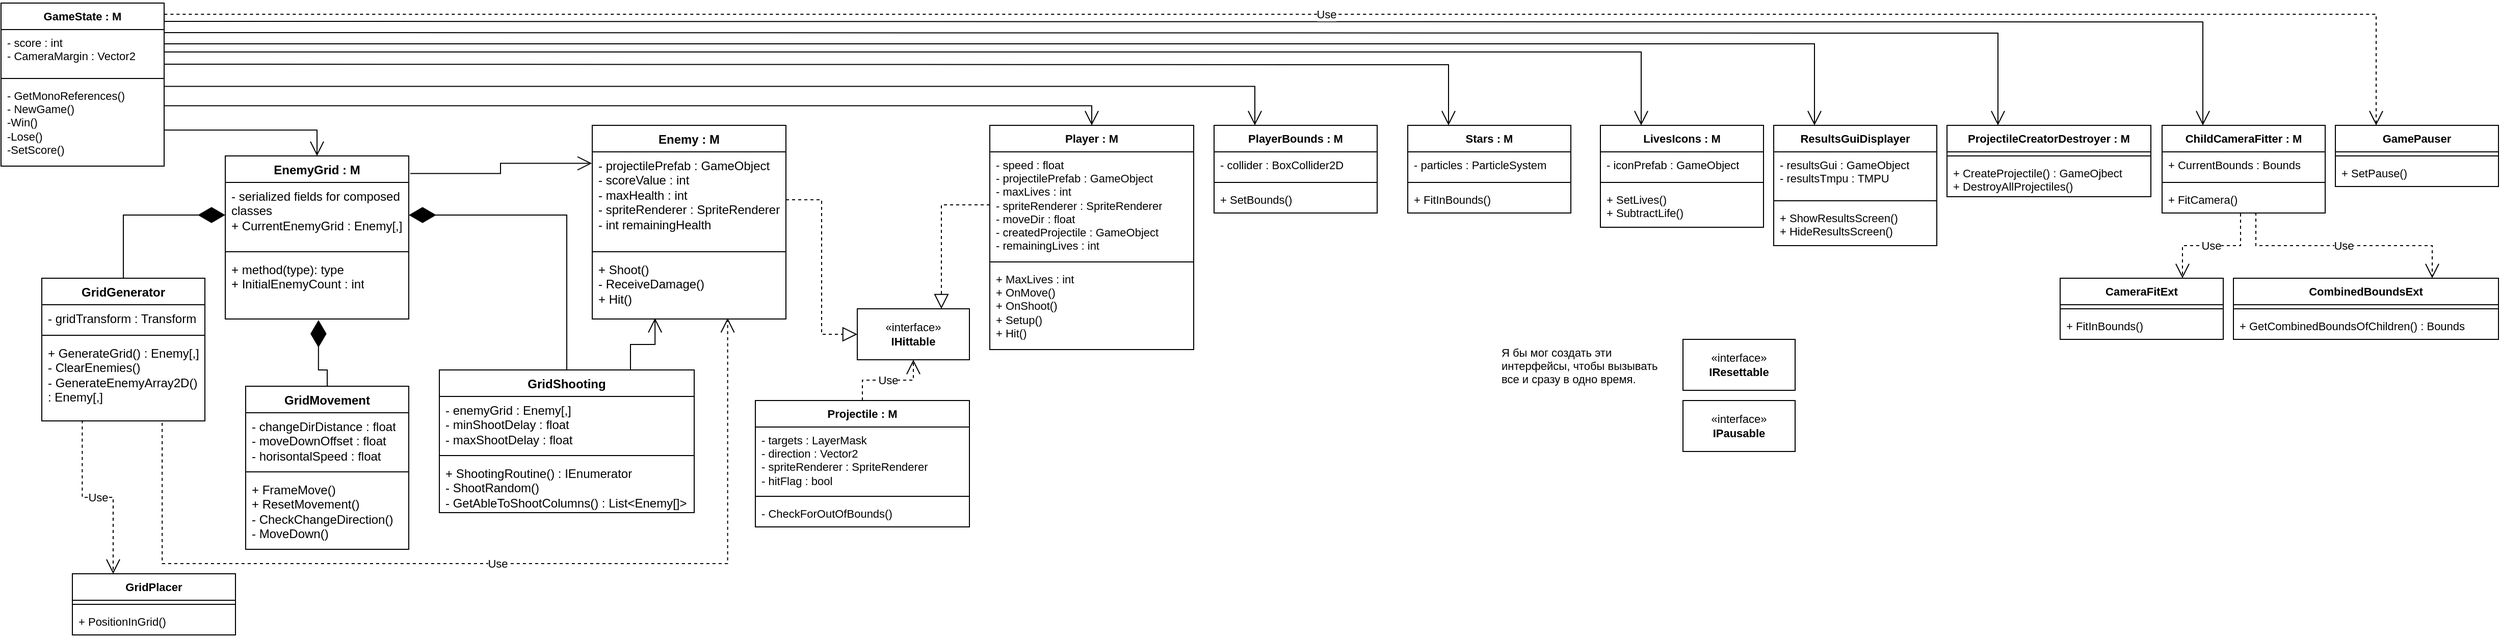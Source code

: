 <mxfile version="24.7.16">
  <diagram name="EntryPoint" id="1II3YRtZtNxmjWsJMaif">
    <mxGraphModel dx="2840" dy="1553" grid="1" gridSize="10" guides="1" tooltips="1" connect="1" arrows="1" fold="1" page="1" pageScale="1" pageWidth="827" pageHeight="1169" math="0" shadow="0">
      <root>
        <mxCell id="0" />
        <mxCell id="1" parent="0" />
        <mxCell id="rL2i-qKfEmX1o4bDkZbp-1" value="Enemy : M" style="swimlane;fontStyle=1;align=center;verticalAlign=top;childLayout=stackLayout;horizontal=1;startSize=26;horizontalStack=0;resizeParent=1;resizeParentMax=0;resizeLast=0;collapsible=1;marginBottom=0;whiteSpace=wrap;html=1;" vertex="1" parent="1">
          <mxGeometry x="580" y="130" width="190" height="190" as="geometry" />
        </mxCell>
        <mxCell id="rL2i-qKfEmX1o4bDkZbp-2" value="- projectilePrefab : GameObject&lt;br&gt;- scoreValue : int&lt;br&gt;- maxHealth : int&lt;br&gt;- spriteRenderer : SpriteRenderer&lt;br&gt;- int remainingHealth" style="text;strokeColor=none;fillColor=none;align=left;verticalAlign=top;spacingLeft=4;spacingRight=4;overflow=hidden;rotatable=0;points=[[0,0.5],[1,0.5]];portConstraint=eastwest;whiteSpace=wrap;html=1;" vertex="1" parent="rL2i-qKfEmX1o4bDkZbp-1">
          <mxGeometry y="26" width="190" height="94" as="geometry" />
        </mxCell>
        <mxCell id="rL2i-qKfEmX1o4bDkZbp-3" value="" style="line;strokeWidth=1;fillColor=none;align=left;verticalAlign=middle;spacingTop=-1;spacingLeft=3;spacingRight=3;rotatable=0;labelPosition=right;points=[];portConstraint=eastwest;strokeColor=inherit;" vertex="1" parent="rL2i-qKfEmX1o4bDkZbp-1">
          <mxGeometry y="120" width="190" height="8" as="geometry" />
        </mxCell>
        <mxCell id="rL2i-qKfEmX1o4bDkZbp-4" value="&lt;div&gt;+ Shoot()&lt;/div&gt;&lt;div&gt;- ReceiveDamage()&lt;br&gt;+ Hit()&lt;br&gt;&lt;/div&gt;" style="text;strokeColor=none;fillColor=none;align=left;verticalAlign=top;spacingLeft=4;spacingRight=4;overflow=hidden;rotatable=0;points=[[0,0.5],[1,0.5]];portConstraint=eastwest;whiteSpace=wrap;html=1;" vertex="1" parent="rL2i-qKfEmX1o4bDkZbp-1">
          <mxGeometry y="128" width="190" height="62" as="geometry" />
        </mxCell>
        <mxCell id="rL2i-qKfEmX1o4bDkZbp-5" value="EnemyGrid : M" style="swimlane;fontStyle=1;align=center;verticalAlign=top;childLayout=stackLayout;horizontal=1;startSize=26;horizontalStack=0;resizeParent=1;resizeParentMax=0;resizeLast=0;collapsible=1;marginBottom=0;whiteSpace=wrap;html=1;" vertex="1" parent="1">
          <mxGeometry x="220" y="160" width="180" height="160" as="geometry" />
        </mxCell>
        <mxCell id="rL2i-qKfEmX1o4bDkZbp-6" value="&lt;div&gt;- serialized fields for composed classes&lt;/div&gt;&lt;div&gt;+ CurrentEnemyGrid : Enemy[,]&lt;/div&gt;" style="text;strokeColor=none;fillColor=none;align=left;verticalAlign=top;spacingLeft=4;spacingRight=4;overflow=hidden;rotatable=0;points=[[0,0.5],[1,0.5]];portConstraint=eastwest;whiteSpace=wrap;html=1;" vertex="1" parent="rL2i-qKfEmX1o4bDkZbp-5">
          <mxGeometry y="26" width="180" height="64" as="geometry" />
        </mxCell>
        <mxCell id="rL2i-qKfEmX1o4bDkZbp-7" value="" style="line;strokeWidth=1;fillColor=none;align=left;verticalAlign=middle;spacingTop=-1;spacingLeft=3;spacingRight=3;rotatable=0;labelPosition=right;points=[];portConstraint=eastwest;strokeColor=inherit;" vertex="1" parent="rL2i-qKfEmX1o4bDkZbp-5">
          <mxGeometry y="90" width="180" height="8" as="geometry" />
        </mxCell>
        <mxCell id="rL2i-qKfEmX1o4bDkZbp-8" value="&lt;div&gt;+ method(type): type&lt;br&gt;&lt;/div&gt;+ InitialEnemyCount : int" style="text;strokeColor=none;fillColor=none;align=left;verticalAlign=top;spacingLeft=4;spacingRight=4;overflow=hidden;rotatable=0;points=[[0,0.5],[1,0.5]];portConstraint=eastwest;whiteSpace=wrap;html=1;" vertex="1" parent="rL2i-qKfEmX1o4bDkZbp-5">
          <mxGeometry y="98" width="180" height="62" as="geometry" />
        </mxCell>
        <mxCell id="rL2i-qKfEmX1o4bDkZbp-9" value="GridGenerator" style="swimlane;fontStyle=1;align=center;verticalAlign=top;childLayout=stackLayout;horizontal=1;startSize=26;horizontalStack=0;resizeParent=1;resizeParentMax=0;resizeLast=0;collapsible=1;marginBottom=0;whiteSpace=wrap;html=1;" vertex="1" parent="1">
          <mxGeometry x="40" y="280" width="160" height="140" as="geometry" />
        </mxCell>
        <mxCell id="rL2i-qKfEmX1o4bDkZbp-10" value="- gridTransform : Transform" style="text;strokeColor=none;fillColor=none;align=left;verticalAlign=top;spacingLeft=4;spacingRight=4;overflow=hidden;rotatable=0;points=[[0,0.5],[1,0.5]];portConstraint=eastwest;whiteSpace=wrap;html=1;" vertex="1" parent="rL2i-qKfEmX1o4bDkZbp-9">
          <mxGeometry y="26" width="160" height="26" as="geometry" />
        </mxCell>
        <mxCell id="rL2i-qKfEmX1o4bDkZbp-11" value="" style="line;strokeWidth=1;fillColor=none;align=left;verticalAlign=middle;spacingTop=-1;spacingLeft=3;spacingRight=3;rotatable=0;labelPosition=right;points=[];portConstraint=eastwest;strokeColor=inherit;" vertex="1" parent="rL2i-qKfEmX1o4bDkZbp-9">
          <mxGeometry y="52" width="160" height="8" as="geometry" />
        </mxCell>
        <mxCell id="rL2i-qKfEmX1o4bDkZbp-12" value="&lt;div&gt;+ GenerateGrid() : Enemy[,]&lt;br&gt;- ClearEnemies()&lt;br&gt;&lt;/div&gt;- GenerateEnemyArray2D() : Enemy[,] " style="text;strokeColor=none;fillColor=none;align=left;verticalAlign=top;spacingLeft=4;spacingRight=4;overflow=hidden;rotatable=0;points=[[0,0.5],[1,0.5]];portConstraint=eastwest;whiteSpace=wrap;html=1;" vertex="1" parent="rL2i-qKfEmX1o4bDkZbp-9">
          <mxGeometry y="60" width="160" height="80" as="geometry" />
        </mxCell>
        <mxCell id="rL2i-qKfEmX1o4bDkZbp-13" value="GridMovement" style="swimlane;fontStyle=1;align=center;verticalAlign=top;childLayout=stackLayout;horizontal=1;startSize=26;horizontalStack=0;resizeParent=1;resizeParentMax=0;resizeLast=0;collapsible=1;marginBottom=0;whiteSpace=wrap;html=1;" vertex="1" parent="1">
          <mxGeometry x="240" y="386" width="160" height="160" as="geometry" />
        </mxCell>
        <mxCell id="rL2i-qKfEmX1o4bDkZbp-14" value="- changeDirDistance : float&lt;br&gt;- moveDownOffset : float&lt;br&gt;- horisontalSpeed : float" style="text;strokeColor=none;fillColor=none;align=left;verticalAlign=top;spacingLeft=4;spacingRight=4;overflow=hidden;rotatable=0;points=[[0,0.5],[1,0.5]];portConstraint=eastwest;whiteSpace=wrap;html=1;" vertex="1" parent="rL2i-qKfEmX1o4bDkZbp-13">
          <mxGeometry y="26" width="160" height="54" as="geometry" />
        </mxCell>
        <mxCell id="rL2i-qKfEmX1o4bDkZbp-15" value="" style="line;strokeWidth=1;fillColor=none;align=left;verticalAlign=middle;spacingTop=-1;spacingLeft=3;spacingRight=3;rotatable=0;labelPosition=right;points=[];portConstraint=eastwest;strokeColor=inherit;" vertex="1" parent="rL2i-qKfEmX1o4bDkZbp-13">
          <mxGeometry y="80" width="160" height="8" as="geometry" />
        </mxCell>
        <mxCell id="rL2i-qKfEmX1o4bDkZbp-16" value="+ FrameMove()&lt;br&gt;+ ResetMovement()&lt;br&gt;&lt;div&gt;- CheckChangeDirection()&lt;/div&gt;&lt;div&gt;- MoveDown()&lt;br&gt;&lt;/div&gt;" style="text;strokeColor=none;fillColor=none;align=left;verticalAlign=top;spacingLeft=4;spacingRight=4;overflow=hidden;rotatable=0;points=[[0,0.5],[1,0.5]];portConstraint=eastwest;whiteSpace=wrap;html=1;" vertex="1" parent="rL2i-qKfEmX1o4bDkZbp-13">
          <mxGeometry y="88" width="160" height="72" as="geometry" />
        </mxCell>
        <mxCell id="rL2i-qKfEmX1o4bDkZbp-17" value="GridShooting" style="swimlane;fontStyle=1;align=center;verticalAlign=top;childLayout=stackLayout;horizontal=1;startSize=26;horizontalStack=0;resizeParent=1;resizeParentMax=0;resizeLast=0;collapsible=1;marginBottom=0;whiteSpace=wrap;html=1;" vertex="1" parent="1">
          <mxGeometry x="430" y="370" width="250" height="140" as="geometry" />
        </mxCell>
        <mxCell id="rL2i-qKfEmX1o4bDkZbp-18" value="&lt;div&gt;- enemyGrid : Enemy[,]&lt;br&gt;- minShootDelay : float&lt;br&gt;- maxShootDelay : float&lt;br&gt;&lt;/div&gt;" style="text;strokeColor=none;fillColor=none;align=left;verticalAlign=top;spacingLeft=4;spacingRight=4;overflow=hidden;rotatable=0;points=[[0,0.5],[1,0.5]];portConstraint=eastwest;whiteSpace=wrap;html=1;" vertex="1" parent="rL2i-qKfEmX1o4bDkZbp-17">
          <mxGeometry y="26" width="250" height="54" as="geometry" />
        </mxCell>
        <mxCell id="rL2i-qKfEmX1o4bDkZbp-19" value="" style="line;strokeWidth=1;fillColor=none;align=left;verticalAlign=middle;spacingTop=-1;spacingLeft=3;spacingRight=3;rotatable=0;labelPosition=right;points=[];portConstraint=eastwest;strokeColor=inherit;" vertex="1" parent="rL2i-qKfEmX1o4bDkZbp-17">
          <mxGeometry y="80" width="250" height="8" as="geometry" />
        </mxCell>
        <mxCell id="rL2i-qKfEmX1o4bDkZbp-20" value="+ ShootingRoutine() : IEnumerator&lt;br&gt;- ShootRandom()&lt;br&gt;- GetAbleToShootColumns() : List&amp;lt;Enemy[]&amp;gt;" style="text;strokeColor=none;fillColor=none;align=left;verticalAlign=top;spacingLeft=4;spacingRight=4;overflow=hidden;rotatable=0;points=[[0,0.5],[1,0.5]];portConstraint=eastwest;whiteSpace=wrap;html=1;" vertex="1" parent="rL2i-qKfEmX1o4bDkZbp-17">
          <mxGeometry y="88" width="250" height="52" as="geometry" />
        </mxCell>
        <mxCell id="rL2i-qKfEmX1o4bDkZbp-22" value="" style="endArrow=diamondThin;endFill=1;endSize=24;html=1;rounded=0;entryX=0;entryY=0.5;entryDx=0;entryDy=0;exitX=0.5;exitY=0;exitDx=0;exitDy=0;edgeStyle=orthogonalEdgeStyle;" edge="1" parent="1" source="rL2i-qKfEmX1o4bDkZbp-9" target="rL2i-qKfEmX1o4bDkZbp-6">
          <mxGeometry width="160" relative="1" as="geometry">
            <mxPoint x="70" y="260" as="sourcePoint" />
            <mxPoint x="230" y="260" as="targetPoint" />
          </mxGeometry>
        </mxCell>
        <mxCell id="rL2i-qKfEmX1o4bDkZbp-24" value="" style="endArrow=diamondThin;endFill=1;endSize=24;html=1;rounded=0;entryX=0.508;entryY=1.016;entryDx=0;entryDy=0;edgeStyle=orthogonalEdgeStyle;entryPerimeter=0;exitX=0.5;exitY=0;exitDx=0;exitDy=0;" edge="1" parent="1" source="rL2i-qKfEmX1o4bDkZbp-13" target="rL2i-qKfEmX1o4bDkZbp-8">
          <mxGeometry width="160" relative="1" as="geometry">
            <mxPoint x="330" y="370" as="sourcePoint" />
            <mxPoint x="331.92" y="319.998" as="targetPoint" />
            <Array as="points">
              <mxPoint x="320" y="370" />
              <mxPoint x="311" y="370" />
            </Array>
          </mxGeometry>
        </mxCell>
        <mxCell id="rL2i-qKfEmX1o4bDkZbp-25" value="" style="endArrow=diamondThin;endFill=1;endSize=24;html=1;rounded=0;entryX=1;entryY=0.5;entryDx=0;entryDy=0;exitX=0.5;exitY=0;exitDx=0;exitDy=0;edgeStyle=orthogonalEdgeStyle;" edge="1" parent="1" source="rL2i-qKfEmX1o4bDkZbp-17" target="rL2i-qKfEmX1o4bDkZbp-6">
          <mxGeometry width="160" relative="1" as="geometry">
            <mxPoint x="480" y="280" as="sourcePoint" />
            <mxPoint x="470" y="180" as="targetPoint" />
          </mxGeometry>
        </mxCell>
        <mxCell id="rL2i-qKfEmX1o4bDkZbp-26" value="GameState : M" style="swimlane;fontStyle=1;align=center;verticalAlign=top;childLayout=stackLayout;horizontal=1;startSize=26;horizontalStack=0;resizeParent=1;resizeParentMax=0;resizeLast=0;collapsible=1;marginBottom=0;whiteSpace=wrap;html=1;fontFamily=Helvetica;fontSize=11;fontColor=default;labelBackgroundColor=default;" vertex="1" parent="1">
          <mxGeometry y="10" width="160" height="160" as="geometry" />
        </mxCell>
        <mxCell id="rL2i-qKfEmX1o4bDkZbp-27" value="&lt;div&gt;- score : int&lt;/div&gt;&lt;div&gt;- CameraMargin : Vector2&lt;br&gt;&lt;/div&gt;" style="text;strokeColor=none;fillColor=none;align=left;verticalAlign=top;spacingLeft=4;spacingRight=4;overflow=hidden;rotatable=0;points=[[0,0.5],[1,0.5]];portConstraint=eastwest;whiteSpace=wrap;html=1;fontFamily=Helvetica;fontSize=11;fontColor=default;labelBackgroundColor=default;" vertex="1" parent="rL2i-qKfEmX1o4bDkZbp-26">
          <mxGeometry y="26" width="160" height="44" as="geometry" />
        </mxCell>
        <mxCell id="rL2i-qKfEmX1o4bDkZbp-28" value="" style="line;strokeWidth=1;fillColor=none;align=left;verticalAlign=middle;spacingTop=-1;spacingLeft=3;spacingRight=3;rotatable=0;labelPosition=right;points=[];portConstraint=eastwest;strokeColor=inherit;fontFamily=Helvetica;fontSize=11;fontColor=default;labelBackgroundColor=default;" vertex="1" parent="rL2i-qKfEmX1o4bDkZbp-26">
          <mxGeometry y="70" width="160" height="8" as="geometry" />
        </mxCell>
        <mxCell id="rL2i-qKfEmX1o4bDkZbp-29" value="- GetMonoReferences()&lt;br&gt;&lt;div&gt;- NewGame()&lt;/div&gt;&lt;div&gt;-Win()&lt;/div&gt;&lt;div&gt;-Lose()&lt;/div&gt;&lt;div&gt;-SetScore()&lt;br&gt;&lt;/div&gt;" style="text;strokeColor=none;fillColor=none;align=left;verticalAlign=top;spacingLeft=4;spacingRight=4;overflow=hidden;rotatable=0;points=[[0,0.5],[1,0.5]];portConstraint=eastwest;whiteSpace=wrap;html=1;fontFamily=Helvetica;fontSize=11;fontColor=default;labelBackgroundColor=default;" vertex="1" parent="rL2i-qKfEmX1o4bDkZbp-26">
          <mxGeometry y="78" width="160" height="82" as="geometry" />
        </mxCell>
        <mxCell id="rL2i-qKfEmX1o4bDkZbp-30" value="«interface»&lt;br&gt;&lt;b&gt;IHittable&lt;/b&gt;" style="html=1;whiteSpace=wrap;fontFamily=Helvetica;fontSize=11;fontColor=default;labelBackgroundColor=default;" vertex="1" parent="1">
          <mxGeometry x="840" y="310" width="110" height="50" as="geometry" />
        </mxCell>
        <mxCell id="rL2i-qKfEmX1o4bDkZbp-31" value="" style="endArrow=block;dashed=1;endFill=0;endSize=12;html=1;rounded=0;strokeColor=default;align=center;verticalAlign=middle;fontFamily=Helvetica;fontSize=11;fontColor=default;labelBackgroundColor=default;edgeStyle=orthogonalEdgeStyle;exitX=1;exitY=0.5;exitDx=0;exitDy=0;entryX=0;entryY=0.5;entryDx=0;entryDy=0;" edge="1" parent="1" source="rL2i-qKfEmX1o4bDkZbp-2" target="rL2i-qKfEmX1o4bDkZbp-30">
          <mxGeometry width="160" relative="1" as="geometry">
            <mxPoint x="670" y="400" as="sourcePoint" />
            <mxPoint x="830" y="400" as="targetPoint" />
          </mxGeometry>
        </mxCell>
        <mxCell id="rL2i-qKfEmX1o4bDkZbp-32" value="Player : M" style="swimlane;fontStyle=1;align=center;verticalAlign=top;childLayout=stackLayout;horizontal=1;startSize=26;horizontalStack=0;resizeParent=1;resizeParentMax=0;resizeLast=0;collapsible=1;marginBottom=0;whiteSpace=wrap;html=1;fontFamily=Helvetica;fontSize=11;fontColor=default;labelBackgroundColor=default;" vertex="1" parent="1">
          <mxGeometry x="970" y="130" width="200" height="220" as="geometry" />
        </mxCell>
        <mxCell id="rL2i-qKfEmX1o4bDkZbp-33" value="- speed : float&lt;br&gt;- projectilePrefab : GameObject&lt;br&gt;- maxLives : int&lt;br&gt;- spriteRenderer : SpriteRenderer&lt;br&gt;- moveDir : float&lt;br&gt;- createdProjectile : GameObject&lt;br&gt;- remainingLives : int" style="text;strokeColor=none;fillColor=none;align=left;verticalAlign=top;spacingLeft=4;spacingRight=4;overflow=hidden;rotatable=0;points=[[0,0.5],[1,0.5]];portConstraint=eastwest;whiteSpace=wrap;html=1;fontFamily=Helvetica;fontSize=11;fontColor=default;labelBackgroundColor=default;" vertex="1" parent="rL2i-qKfEmX1o4bDkZbp-32">
          <mxGeometry y="26" width="200" height="104" as="geometry" />
        </mxCell>
        <mxCell id="rL2i-qKfEmX1o4bDkZbp-34" value="" style="line;strokeWidth=1;fillColor=none;align=left;verticalAlign=middle;spacingTop=-1;spacingLeft=3;spacingRight=3;rotatable=0;labelPosition=right;points=[];portConstraint=eastwest;strokeColor=inherit;fontFamily=Helvetica;fontSize=11;fontColor=default;labelBackgroundColor=default;" vertex="1" parent="rL2i-qKfEmX1o4bDkZbp-32">
          <mxGeometry y="130" width="200" height="8" as="geometry" />
        </mxCell>
        <mxCell id="rL2i-qKfEmX1o4bDkZbp-35" value="+ MaxLives : int&lt;br&gt;&lt;div&gt;+ OnMove()&lt;/div&gt;&lt;div&gt;+ OnShoot()&lt;br&gt;+ Setup()&lt;br&gt;+ Hit()&lt;br&gt;&lt;/div&gt;" style="text;strokeColor=none;fillColor=none;align=left;verticalAlign=top;spacingLeft=4;spacingRight=4;overflow=hidden;rotatable=0;points=[[0,0.5],[1,0.5]];portConstraint=eastwest;whiteSpace=wrap;html=1;fontFamily=Helvetica;fontSize=11;fontColor=default;labelBackgroundColor=default;" vertex="1" parent="rL2i-qKfEmX1o4bDkZbp-32">
          <mxGeometry y="138" width="200" height="82" as="geometry" />
        </mxCell>
        <mxCell id="rL2i-qKfEmX1o4bDkZbp-36" value="" style="endArrow=block;dashed=1;endFill=0;endSize=12;html=1;rounded=0;strokeColor=default;align=center;verticalAlign=middle;fontFamily=Helvetica;fontSize=11;fontColor=default;labelBackgroundColor=default;edgeStyle=orthogonalEdgeStyle;exitX=0;exitY=0.5;exitDx=0;exitDy=0;entryX=0.75;entryY=0;entryDx=0;entryDy=0;" edge="1" parent="1" source="rL2i-qKfEmX1o4bDkZbp-33" target="rL2i-qKfEmX1o4bDkZbp-30">
          <mxGeometry width="160" relative="1" as="geometry">
            <mxPoint x="850" y="270" as="sourcePoint" />
            <mxPoint x="1010" y="270" as="targetPoint" />
          </mxGeometry>
        </mxCell>
        <mxCell id="rL2i-qKfEmX1o4bDkZbp-37" value="Projectile : M" style="swimlane;fontStyle=1;align=center;verticalAlign=top;childLayout=stackLayout;horizontal=1;startSize=26;horizontalStack=0;resizeParent=1;resizeParentMax=0;resizeLast=0;collapsible=1;marginBottom=0;whiteSpace=wrap;html=1;fontFamily=Helvetica;fontSize=11;fontColor=default;labelBackgroundColor=default;" vertex="1" parent="1">
          <mxGeometry x="740" y="400" width="210" height="124" as="geometry" />
        </mxCell>
        <mxCell id="rL2i-qKfEmX1o4bDkZbp-38" value="- targets : LayerMask&lt;br&gt;&lt;div&gt;- direction : Vector2&lt;/div&gt;&lt;div&gt;- spriteRenderer : SpriteRenderer&lt;br&gt;&lt;/div&gt;&lt;div&gt;- hitFlag : bool&lt;br&gt;&lt;/div&gt;" style="text;strokeColor=none;fillColor=none;align=left;verticalAlign=top;spacingLeft=4;spacingRight=4;overflow=hidden;rotatable=0;points=[[0,0.5],[1,0.5]];portConstraint=eastwest;whiteSpace=wrap;html=1;fontFamily=Helvetica;fontSize=11;fontColor=default;labelBackgroundColor=default;" vertex="1" parent="rL2i-qKfEmX1o4bDkZbp-37">
          <mxGeometry y="26" width="210" height="64" as="geometry" />
        </mxCell>
        <mxCell id="rL2i-qKfEmX1o4bDkZbp-39" value="" style="line;strokeWidth=1;fillColor=none;align=left;verticalAlign=middle;spacingTop=-1;spacingLeft=3;spacingRight=3;rotatable=0;labelPosition=right;points=[];portConstraint=eastwest;strokeColor=inherit;fontFamily=Helvetica;fontSize=11;fontColor=default;labelBackgroundColor=default;" vertex="1" parent="rL2i-qKfEmX1o4bDkZbp-37">
          <mxGeometry y="90" width="210" height="8" as="geometry" />
        </mxCell>
        <mxCell id="rL2i-qKfEmX1o4bDkZbp-40" value="- CheckForOutOfBounds()" style="text;strokeColor=none;fillColor=none;align=left;verticalAlign=top;spacingLeft=4;spacingRight=4;overflow=hidden;rotatable=0;points=[[0,0.5],[1,0.5]];portConstraint=eastwest;whiteSpace=wrap;html=1;fontFamily=Helvetica;fontSize=11;fontColor=default;labelBackgroundColor=default;" vertex="1" parent="rL2i-qKfEmX1o4bDkZbp-37">
          <mxGeometry y="98" width="210" height="26" as="geometry" />
        </mxCell>
        <mxCell id="rL2i-qKfEmX1o4bDkZbp-41" value="Use" style="endArrow=open;endSize=12;dashed=1;html=1;rounded=0;strokeColor=default;align=center;verticalAlign=middle;fontFamily=Helvetica;fontSize=11;fontColor=default;labelBackgroundColor=default;edgeStyle=orthogonalEdgeStyle;exitX=0.5;exitY=0;exitDx=0;exitDy=0;entryX=0.5;entryY=1;entryDx=0;entryDy=0;" edge="1" parent="1" source="rL2i-qKfEmX1o4bDkZbp-37" target="rL2i-qKfEmX1o4bDkZbp-30">
          <mxGeometry width="160" relative="1" as="geometry">
            <mxPoint x="730" y="380" as="sourcePoint" />
            <mxPoint x="890" y="380" as="targetPoint" />
          </mxGeometry>
        </mxCell>
        <mxCell id="rL2i-qKfEmX1o4bDkZbp-42" value="" style="endArrow=open;endFill=1;endSize=12;html=1;rounded=0;strokeColor=default;align=center;verticalAlign=middle;fontFamily=Helvetica;fontSize=11;fontColor=default;labelBackgroundColor=default;edgeStyle=orthogonalEdgeStyle;entryX=0.5;entryY=0;entryDx=0;entryDy=0;exitX=1.001;exitY=0.568;exitDx=0;exitDy=0;exitPerimeter=0;" edge="1" parent="1" source="rL2i-qKfEmX1o4bDkZbp-29" target="rL2i-qKfEmX1o4bDkZbp-5">
          <mxGeometry width="160" relative="1" as="geometry">
            <mxPoint x="160" y="120" as="sourcePoint" />
            <mxPoint x="410" y="40" as="targetPoint" />
          </mxGeometry>
        </mxCell>
        <mxCell id="rL2i-qKfEmX1o4bDkZbp-43" value="" style="endArrow=open;endFill=1;endSize=12;html=1;rounded=0;strokeColor=default;align=center;verticalAlign=middle;fontFamily=Helvetica;fontSize=11;fontColor=default;labelBackgroundColor=default;edgeStyle=orthogonalEdgeStyle;entryX=0.5;entryY=0;entryDx=0;entryDy=0;exitX=1;exitY=0.278;exitDx=0;exitDy=0;exitPerimeter=0;" edge="1" parent="1" source="rL2i-qKfEmX1o4bDkZbp-29" target="rL2i-qKfEmX1o4bDkZbp-32">
          <mxGeometry width="160" relative="1" as="geometry">
            <mxPoint x="170" y="83" as="sourcePoint" />
            <mxPoint x="890" y="160" as="targetPoint" />
          </mxGeometry>
        </mxCell>
        <mxCell id="rL2i-qKfEmX1o4bDkZbp-44" value="PlayerBounds : M" style="swimlane;fontStyle=1;align=center;verticalAlign=top;childLayout=stackLayout;horizontal=1;startSize=26;horizontalStack=0;resizeParent=1;resizeParentMax=0;resizeLast=0;collapsible=1;marginBottom=0;whiteSpace=wrap;html=1;fontFamily=Helvetica;fontSize=11;fontColor=default;labelBackgroundColor=default;" vertex="1" parent="1">
          <mxGeometry x="1190" y="130" width="160" height="86" as="geometry" />
        </mxCell>
        <mxCell id="rL2i-qKfEmX1o4bDkZbp-45" value="- collider : BoxCollider2D" style="text;strokeColor=none;fillColor=none;align=left;verticalAlign=top;spacingLeft=4;spacingRight=4;overflow=hidden;rotatable=0;points=[[0,0.5],[1,0.5]];portConstraint=eastwest;whiteSpace=wrap;html=1;fontFamily=Helvetica;fontSize=11;fontColor=default;labelBackgroundColor=default;" vertex="1" parent="rL2i-qKfEmX1o4bDkZbp-44">
          <mxGeometry y="26" width="160" height="26" as="geometry" />
        </mxCell>
        <mxCell id="rL2i-qKfEmX1o4bDkZbp-46" value="" style="line;strokeWidth=1;fillColor=none;align=left;verticalAlign=middle;spacingTop=-1;spacingLeft=3;spacingRight=3;rotatable=0;labelPosition=right;points=[];portConstraint=eastwest;strokeColor=inherit;fontFamily=Helvetica;fontSize=11;fontColor=default;labelBackgroundColor=default;" vertex="1" parent="rL2i-qKfEmX1o4bDkZbp-44">
          <mxGeometry y="52" width="160" height="8" as="geometry" />
        </mxCell>
        <mxCell id="rL2i-qKfEmX1o4bDkZbp-47" value="+ SetBounds()" style="text;strokeColor=none;fillColor=none;align=left;verticalAlign=top;spacingLeft=4;spacingRight=4;overflow=hidden;rotatable=0;points=[[0,0.5],[1,0.5]];portConstraint=eastwest;whiteSpace=wrap;html=1;fontFamily=Helvetica;fontSize=11;fontColor=default;labelBackgroundColor=default;" vertex="1" parent="rL2i-qKfEmX1o4bDkZbp-44">
          <mxGeometry y="60" width="160" height="26" as="geometry" />
        </mxCell>
        <mxCell id="rL2i-qKfEmX1o4bDkZbp-48" value="Stars : M" style="swimlane;fontStyle=1;align=center;verticalAlign=top;childLayout=stackLayout;horizontal=1;startSize=26;horizontalStack=0;resizeParent=1;resizeParentMax=0;resizeLast=0;collapsible=1;marginBottom=0;whiteSpace=wrap;html=1;fontFamily=Helvetica;fontSize=11;fontColor=default;labelBackgroundColor=default;" vertex="1" parent="1">
          <mxGeometry x="1380" y="130" width="160" height="86" as="geometry" />
        </mxCell>
        <mxCell id="rL2i-qKfEmX1o4bDkZbp-49" value="- particles : ParticleSystem" style="text;strokeColor=none;fillColor=none;align=left;verticalAlign=top;spacingLeft=4;spacingRight=4;overflow=hidden;rotatable=0;points=[[0,0.5],[1,0.5]];portConstraint=eastwest;whiteSpace=wrap;html=1;fontFamily=Helvetica;fontSize=11;fontColor=default;labelBackgroundColor=default;" vertex="1" parent="rL2i-qKfEmX1o4bDkZbp-48">
          <mxGeometry y="26" width="160" height="26" as="geometry" />
        </mxCell>
        <mxCell id="rL2i-qKfEmX1o4bDkZbp-50" value="" style="line;strokeWidth=1;fillColor=none;align=left;verticalAlign=middle;spacingTop=-1;spacingLeft=3;spacingRight=3;rotatable=0;labelPosition=right;points=[];portConstraint=eastwest;strokeColor=inherit;fontFamily=Helvetica;fontSize=11;fontColor=default;labelBackgroundColor=default;" vertex="1" parent="rL2i-qKfEmX1o4bDkZbp-48">
          <mxGeometry y="52" width="160" height="8" as="geometry" />
        </mxCell>
        <mxCell id="rL2i-qKfEmX1o4bDkZbp-51" value="+ FitInBounds()" style="text;strokeColor=none;fillColor=none;align=left;verticalAlign=top;spacingLeft=4;spacingRight=4;overflow=hidden;rotatable=0;points=[[0,0.5],[1,0.5]];portConstraint=eastwest;whiteSpace=wrap;html=1;fontFamily=Helvetica;fontSize=11;fontColor=default;labelBackgroundColor=default;" vertex="1" parent="rL2i-qKfEmX1o4bDkZbp-48">
          <mxGeometry y="60" width="160" height="26" as="geometry" />
        </mxCell>
        <mxCell id="rL2i-qKfEmX1o4bDkZbp-52" value="" style="endArrow=open;endFill=1;endSize=12;html=1;rounded=0;strokeColor=default;align=center;verticalAlign=middle;fontFamily=Helvetica;fontSize=11;fontColor=default;labelBackgroundColor=default;edgeStyle=orthogonalEdgeStyle;entryX=0.25;entryY=0;entryDx=0;entryDy=0;exitX=0.998;exitY=0.046;exitDx=0;exitDy=0;exitPerimeter=0;" edge="1" parent="1" source="rL2i-qKfEmX1o4bDkZbp-29" target="rL2i-qKfEmX1o4bDkZbp-44">
          <mxGeometry width="160" relative="1" as="geometry">
            <mxPoint x="170" y="80" as="sourcePoint" />
            <mxPoint x="1111" y="144" as="targetPoint" />
          </mxGeometry>
        </mxCell>
        <mxCell id="rL2i-qKfEmX1o4bDkZbp-53" value="" style="endArrow=open;endFill=1;endSize=12;html=1;rounded=0;strokeColor=default;align=center;verticalAlign=middle;fontFamily=Helvetica;fontSize=11;fontColor=default;labelBackgroundColor=default;edgeStyle=orthogonalEdgeStyle;entryX=0.25;entryY=0;entryDx=0;entryDy=0;" edge="1" parent="1" target="rL2i-qKfEmX1o4bDkZbp-48">
          <mxGeometry width="160" relative="1" as="geometry">
            <mxPoint x="160" y="70" as="sourcePoint" />
            <mxPoint x="320" y="20" as="targetPoint" />
          </mxGeometry>
        </mxCell>
        <mxCell id="rL2i-qKfEmX1o4bDkZbp-54" value="LivesIcons : M" style="swimlane;fontStyle=1;align=center;verticalAlign=top;childLayout=stackLayout;horizontal=1;startSize=26;horizontalStack=0;resizeParent=1;resizeParentMax=0;resizeLast=0;collapsible=1;marginBottom=0;whiteSpace=wrap;html=1;fontFamily=Helvetica;fontSize=11;fontColor=default;labelBackgroundColor=default;" vertex="1" parent="1">
          <mxGeometry x="1569" y="130" width="160" height="100" as="geometry" />
        </mxCell>
        <mxCell id="rL2i-qKfEmX1o4bDkZbp-55" value="- iconPrefab : GameObject" style="text;strokeColor=none;fillColor=none;align=left;verticalAlign=top;spacingLeft=4;spacingRight=4;overflow=hidden;rotatable=0;points=[[0,0.5],[1,0.5]];portConstraint=eastwest;whiteSpace=wrap;html=1;fontFamily=Helvetica;fontSize=11;fontColor=default;labelBackgroundColor=default;" vertex="1" parent="rL2i-qKfEmX1o4bDkZbp-54">
          <mxGeometry y="26" width="160" height="26" as="geometry" />
        </mxCell>
        <mxCell id="rL2i-qKfEmX1o4bDkZbp-56" value="" style="line;strokeWidth=1;fillColor=none;align=left;verticalAlign=middle;spacingTop=-1;spacingLeft=3;spacingRight=3;rotatable=0;labelPosition=right;points=[];portConstraint=eastwest;strokeColor=inherit;fontFamily=Helvetica;fontSize=11;fontColor=default;labelBackgroundColor=default;" vertex="1" parent="rL2i-qKfEmX1o4bDkZbp-54">
          <mxGeometry y="52" width="160" height="8" as="geometry" />
        </mxCell>
        <mxCell id="rL2i-qKfEmX1o4bDkZbp-57" value="+ SetLives()&lt;br&gt;+ SubtractLife()" style="text;strokeColor=none;fillColor=none;align=left;verticalAlign=top;spacingLeft=4;spacingRight=4;overflow=hidden;rotatable=0;points=[[0,0.5],[1,0.5]];portConstraint=eastwest;whiteSpace=wrap;html=1;fontFamily=Helvetica;fontSize=11;fontColor=default;labelBackgroundColor=default;" vertex="1" parent="rL2i-qKfEmX1o4bDkZbp-54">
          <mxGeometry y="60" width="160" height="40" as="geometry" />
        </mxCell>
        <mxCell id="rL2i-qKfEmX1o4bDkZbp-58" value="" style="endArrow=open;endFill=1;endSize=12;html=1;rounded=0;strokeColor=default;align=center;verticalAlign=middle;fontFamily=Helvetica;fontSize=11;fontColor=default;labelBackgroundColor=default;edgeStyle=orthogonalEdgeStyle;entryX=0.25;entryY=0;entryDx=0;entryDy=0;exitX=1;exitY=0.5;exitDx=0;exitDy=0;" edge="1" parent="1" source="rL2i-qKfEmX1o4bDkZbp-27" target="rL2i-qKfEmX1o4bDkZbp-54">
          <mxGeometry width="160" relative="1" as="geometry">
            <mxPoint x="180" y="40" as="sourcePoint" />
            <mxPoint x="320" y="40" as="targetPoint" />
          </mxGeometry>
        </mxCell>
        <mxCell id="rL2i-qKfEmX1o4bDkZbp-59" value="&lt;div&gt;ResultsGuiDisplayer&lt;/div&gt;" style="swimlane;fontStyle=1;align=center;verticalAlign=top;childLayout=stackLayout;horizontal=1;startSize=26;horizontalStack=0;resizeParent=1;resizeParentMax=0;resizeLast=0;collapsible=1;marginBottom=0;whiteSpace=wrap;html=1;fontFamily=Helvetica;fontSize=11;fontColor=default;labelBackgroundColor=default;" vertex="1" parent="1">
          <mxGeometry x="1739" y="130" width="160" height="118" as="geometry" />
        </mxCell>
        <mxCell id="rL2i-qKfEmX1o4bDkZbp-60" value="- resultsGui : GameObject&lt;br&gt;- resultsTmpu : TMPU" style="text;strokeColor=none;fillColor=none;align=left;verticalAlign=top;spacingLeft=4;spacingRight=4;overflow=hidden;rotatable=0;points=[[0,0.5],[1,0.5]];portConstraint=eastwest;whiteSpace=wrap;html=1;fontFamily=Helvetica;fontSize=11;fontColor=default;labelBackgroundColor=default;" vertex="1" parent="rL2i-qKfEmX1o4bDkZbp-59">
          <mxGeometry y="26" width="160" height="44" as="geometry" />
        </mxCell>
        <mxCell id="rL2i-qKfEmX1o4bDkZbp-61" value="" style="line;strokeWidth=1;fillColor=none;align=left;verticalAlign=middle;spacingTop=-1;spacingLeft=3;spacingRight=3;rotatable=0;labelPosition=right;points=[];portConstraint=eastwest;strokeColor=inherit;fontFamily=Helvetica;fontSize=11;fontColor=default;labelBackgroundColor=default;" vertex="1" parent="rL2i-qKfEmX1o4bDkZbp-59">
          <mxGeometry y="70" width="160" height="8" as="geometry" />
        </mxCell>
        <mxCell id="rL2i-qKfEmX1o4bDkZbp-110" value="+ ShowResultsScreen()&lt;br&gt;+ HideResultsScreen()" style="text;strokeColor=none;fillColor=none;align=left;verticalAlign=top;spacingLeft=4;spacingRight=4;overflow=hidden;rotatable=0;points=[[0,0.5],[1,0.5]];portConstraint=eastwest;whiteSpace=wrap;html=1;fontFamily=Helvetica;fontSize=11;fontColor=default;labelBackgroundColor=default;" vertex="1" parent="rL2i-qKfEmX1o4bDkZbp-59">
          <mxGeometry y="78" width="160" height="40" as="geometry" />
        </mxCell>
        <mxCell id="rL2i-qKfEmX1o4bDkZbp-63" value="" style="endArrow=open;endFill=1;endSize=12;html=1;rounded=0;strokeColor=default;align=center;verticalAlign=middle;fontFamily=Helvetica;fontSize=11;fontColor=default;labelBackgroundColor=default;edgeStyle=orthogonalEdgeStyle;entryX=0.25;entryY=0;entryDx=0;entryDy=0;exitX=1.002;exitY=0.319;exitDx=0;exitDy=0;exitPerimeter=0;" edge="1" parent="1" source="rL2i-qKfEmX1o4bDkZbp-27" target="rL2i-qKfEmX1o4bDkZbp-59">
          <mxGeometry width="160" relative="1" as="geometry">
            <mxPoint x="180" y="30" as="sourcePoint" />
            <mxPoint x="1540" y="90" as="targetPoint" />
          </mxGeometry>
        </mxCell>
        <mxCell id="rL2i-qKfEmX1o4bDkZbp-64" value="" style="endArrow=open;endFill=1;endSize=12;html=1;rounded=0;strokeColor=default;align=center;verticalAlign=middle;fontFamily=Helvetica;fontSize=11;fontColor=default;labelBackgroundColor=default;edgeStyle=orthogonalEdgeStyle;exitX=1.008;exitY=0.108;exitDx=0;exitDy=0;entryX=-0.002;entryY=0.12;entryDx=0;entryDy=0;entryPerimeter=0;exitPerimeter=0;" edge="1" parent="1" source="rL2i-qKfEmX1o4bDkZbp-5" target="rL2i-qKfEmX1o4bDkZbp-2">
          <mxGeometry width="160" relative="1" as="geometry">
            <mxPoint x="400" y="140" as="sourcePoint" />
            <mxPoint x="560" y="140" as="targetPoint" />
          </mxGeometry>
        </mxCell>
        <mxCell id="rL2i-qKfEmX1o4bDkZbp-66" value="Use" style="endArrow=open;endSize=12;dashed=1;html=1;rounded=0;strokeColor=default;align=center;verticalAlign=middle;fontFamily=Helvetica;fontSize=11;fontColor=default;labelBackgroundColor=default;edgeStyle=orthogonalEdgeStyle;exitX=0.738;exitY=1.023;exitDx=0;exitDy=0;exitPerimeter=0;entryX=0.699;entryY=0.986;entryDx=0;entryDy=0;entryPerimeter=0;" edge="1" parent="1" source="rL2i-qKfEmX1o4bDkZbp-12" target="rL2i-qKfEmX1o4bDkZbp-4">
          <mxGeometry width="160" relative="1" as="geometry">
            <mxPoint x="170" y="530" as="sourcePoint" />
            <mxPoint x="740" y="360" as="targetPoint" />
            <Array as="points">
              <mxPoint x="158" y="560" />
              <mxPoint x="713" y="560" />
            </Array>
          </mxGeometry>
        </mxCell>
        <mxCell id="rL2i-qKfEmX1o4bDkZbp-67" value="GridPlacer" style="swimlane;fontStyle=1;align=center;verticalAlign=top;childLayout=stackLayout;horizontal=1;startSize=26;horizontalStack=0;resizeParent=1;resizeParentMax=0;resizeLast=0;collapsible=1;marginBottom=0;whiteSpace=wrap;html=1;fontFamily=Helvetica;fontSize=11;fontColor=default;labelBackgroundColor=default;" vertex="1" parent="1">
          <mxGeometry x="70" y="570" width="160" height="60" as="geometry" />
        </mxCell>
        <mxCell id="rL2i-qKfEmX1o4bDkZbp-69" value="" style="line;strokeWidth=1;fillColor=none;align=left;verticalAlign=middle;spacingTop=-1;spacingLeft=3;spacingRight=3;rotatable=0;labelPosition=right;points=[];portConstraint=eastwest;strokeColor=inherit;fontFamily=Helvetica;fontSize=11;fontColor=default;labelBackgroundColor=default;" vertex="1" parent="rL2i-qKfEmX1o4bDkZbp-67">
          <mxGeometry y="26" width="160" height="8" as="geometry" />
        </mxCell>
        <mxCell id="rL2i-qKfEmX1o4bDkZbp-70" value="+ PositionInGrid()" style="text;strokeColor=none;fillColor=none;align=left;verticalAlign=top;spacingLeft=4;spacingRight=4;overflow=hidden;rotatable=0;points=[[0,0.5],[1,0.5]];portConstraint=eastwest;whiteSpace=wrap;html=1;fontFamily=Helvetica;fontSize=11;fontColor=default;labelBackgroundColor=default;" vertex="1" parent="rL2i-qKfEmX1o4bDkZbp-67">
          <mxGeometry y="34" width="160" height="26" as="geometry" />
        </mxCell>
        <mxCell id="rL2i-qKfEmX1o4bDkZbp-73" value="Use" style="endArrow=open;endSize=12;dashed=1;html=1;rounded=0;strokeColor=default;align=center;verticalAlign=middle;fontFamily=Helvetica;fontSize=11;fontColor=default;labelBackgroundColor=default;edgeStyle=orthogonalEdgeStyle;exitX=0.248;exitY=0.992;exitDx=0;exitDy=0;exitPerimeter=0;entryX=0.25;entryY=0;entryDx=0;entryDy=0;" edge="1" parent="1" source="rL2i-qKfEmX1o4bDkZbp-12" target="rL2i-qKfEmX1o4bDkZbp-67">
          <mxGeometry width="160" relative="1" as="geometry">
            <mxPoint x="60" y="440" as="sourcePoint" />
            <mxPoint x="220" y="440" as="targetPoint" />
          </mxGeometry>
        </mxCell>
        <mxCell id="rL2i-qKfEmX1o4bDkZbp-74" value="ProjectileCreatorDestroyer : M" style="swimlane;fontStyle=1;align=center;verticalAlign=top;childLayout=stackLayout;horizontal=1;startSize=26;horizontalStack=0;resizeParent=1;resizeParentMax=0;resizeLast=0;collapsible=1;marginBottom=0;whiteSpace=wrap;html=1;fontFamily=Helvetica;fontSize=11;fontColor=default;labelBackgroundColor=default;" vertex="1" parent="1">
          <mxGeometry x="1909" y="130" width="200" height="70" as="geometry" />
        </mxCell>
        <mxCell id="rL2i-qKfEmX1o4bDkZbp-76" value="" style="line;strokeWidth=1;fillColor=none;align=left;verticalAlign=middle;spacingTop=-1;spacingLeft=3;spacingRight=3;rotatable=0;labelPosition=right;points=[];portConstraint=eastwest;strokeColor=inherit;fontFamily=Helvetica;fontSize=11;fontColor=default;labelBackgroundColor=default;" vertex="1" parent="rL2i-qKfEmX1o4bDkZbp-74">
          <mxGeometry y="26" width="200" height="8" as="geometry" />
        </mxCell>
        <mxCell id="rL2i-qKfEmX1o4bDkZbp-77" value="+ CreateProjectile() : GameOjbect&lt;br&gt;+ DestroyAllProjectiles()" style="text;strokeColor=none;fillColor=none;align=left;verticalAlign=top;spacingLeft=4;spacingRight=4;overflow=hidden;rotatable=0;points=[[0,0.5],[1,0.5]];portConstraint=eastwest;whiteSpace=wrap;html=1;fontFamily=Helvetica;fontSize=11;fontColor=default;labelBackgroundColor=default;" vertex="1" parent="rL2i-qKfEmX1o4bDkZbp-74">
          <mxGeometry y="34" width="200" height="36" as="geometry" />
        </mxCell>
        <mxCell id="rL2i-qKfEmX1o4bDkZbp-78" value="ChildCameraFitter : M" style="swimlane;fontStyle=1;align=center;verticalAlign=top;childLayout=stackLayout;horizontal=1;startSize=26;horizontalStack=0;resizeParent=1;resizeParentMax=0;resizeLast=0;collapsible=1;marginBottom=0;whiteSpace=wrap;html=1;fontFamily=Helvetica;fontSize=11;fontColor=default;labelBackgroundColor=default;" vertex="1" parent="1">
          <mxGeometry x="2120" y="130" width="160" height="86" as="geometry" />
        </mxCell>
        <mxCell id="rL2i-qKfEmX1o4bDkZbp-79" value="+ CurrentBounds : Bounds" style="text;strokeColor=none;fillColor=none;align=left;verticalAlign=top;spacingLeft=4;spacingRight=4;overflow=hidden;rotatable=0;points=[[0,0.5],[1,0.5]];portConstraint=eastwest;whiteSpace=wrap;html=1;fontFamily=Helvetica;fontSize=11;fontColor=default;labelBackgroundColor=default;" vertex="1" parent="rL2i-qKfEmX1o4bDkZbp-78">
          <mxGeometry y="26" width="160" height="26" as="geometry" />
        </mxCell>
        <mxCell id="rL2i-qKfEmX1o4bDkZbp-80" value="" style="line;strokeWidth=1;fillColor=none;align=left;verticalAlign=middle;spacingTop=-1;spacingLeft=3;spacingRight=3;rotatable=0;labelPosition=right;points=[];portConstraint=eastwest;strokeColor=inherit;fontFamily=Helvetica;fontSize=11;fontColor=default;labelBackgroundColor=default;" vertex="1" parent="rL2i-qKfEmX1o4bDkZbp-78">
          <mxGeometry y="52" width="160" height="8" as="geometry" />
        </mxCell>
        <mxCell id="rL2i-qKfEmX1o4bDkZbp-81" value="+ FitCamera()" style="text;strokeColor=none;fillColor=none;align=left;verticalAlign=top;spacingLeft=4;spacingRight=4;overflow=hidden;rotatable=0;points=[[0,0.5],[1,0.5]];portConstraint=eastwest;whiteSpace=wrap;html=1;fontFamily=Helvetica;fontSize=11;fontColor=default;labelBackgroundColor=default;" vertex="1" parent="rL2i-qKfEmX1o4bDkZbp-78">
          <mxGeometry y="60" width="160" height="26" as="geometry" />
        </mxCell>
        <mxCell id="rL2i-qKfEmX1o4bDkZbp-82" value="" style="endArrow=open;endFill=1;endSize=12;html=1;rounded=0;strokeColor=default;align=center;verticalAlign=middle;fontFamily=Helvetica;fontSize=11;fontColor=default;labelBackgroundColor=default;edgeStyle=orthogonalEdgeStyle;entryX=0.25;entryY=0;entryDx=0;entryDy=0;" edge="1" parent="1" target="rL2i-qKfEmX1o4bDkZbp-74">
          <mxGeometry width="160" relative="1" as="geometry">
            <mxPoint x="160" y="39" as="sourcePoint" />
            <mxPoint x="1320" y="10" as="targetPoint" />
          </mxGeometry>
        </mxCell>
        <mxCell id="rL2i-qKfEmX1o4bDkZbp-83" value="" style="endArrow=open;endFill=1;endSize=12;html=1;rounded=0;strokeColor=default;align=center;verticalAlign=middle;fontFamily=Helvetica;fontSize=11;fontColor=default;labelBackgroundColor=default;edgeStyle=orthogonalEdgeStyle;entryX=0.25;entryY=0;entryDx=0;entryDy=0;" edge="1" parent="1" target="rL2i-qKfEmX1o4bDkZbp-78">
          <mxGeometry width="160" relative="1" as="geometry">
            <mxPoint x="160" y="28" as="sourcePoint" />
            <mxPoint x="2060" y="50" as="targetPoint" />
          </mxGeometry>
        </mxCell>
        <mxCell id="rL2i-qKfEmX1o4bDkZbp-84" value="CombinedBoundsExt" style="swimlane;fontStyle=1;align=center;verticalAlign=top;childLayout=stackLayout;horizontal=1;startSize=26;horizontalStack=0;resizeParent=1;resizeParentMax=0;resizeLast=0;collapsible=1;marginBottom=0;whiteSpace=wrap;html=1;fontFamily=Helvetica;fontSize=11;fontColor=default;labelBackgroundColor=default;" vertex="1" parent="1">
          <mxGeometry x="2190" y="280" width="260" height="60" as="geometry" />
        </mxCell>
        <mxCell id="rL2i-qKfEmX1o4bDkZbp-86" value="" style="line;strokeWidth=1;fillColor=none;align=left;verticalAlign=middle;spacingTop=-1;spacingLeft=3;spacingRight=3;rotatable=0;labelPosition=right;points=[];portConstraint=eastwest;strokeColor=inherit;fontFamily=Helvetica;fontSize=11;fontColor=default;labelBackgroundColor=default;" vertex="1" parent="rL2i-qKfEmX1o4bDkZbp-84">
          <mxGeometry y="26" width="260" height="8" as="geometry" />
        </mxCell>
        <mxCell id="rL2i-qKfEmX1o4bDkZbp-87" value="+ GetCombinedBoundsOfChildren() : Bounds" style="text;strokeColor=none;fillColor=none;align=left;verticalAlign=top;spacingLeft=4;spacingRight=4;overflow=hidden;rotatable=0;points=[[0,0.5],[1,0.5]];portConstraint=eastwest;whiteSpace=wrap;html=1;fontFamily=Helvetica;fontSize=11;fontColor=default;labelBackgroundColor=default;" vertex="1" parent="rL2i-qKfEmX1o4bDkZbp-84">
          <mxGeometry y="34" width="260" height="26" as="geometry" />
        </mxCell>
        <mxCell id="rL2i-qKfEmX1o4bDkZbp-89" value="Use" style="endArrow=open;endSize=12;dashed=1;html=1;rounded=0;strokeColor=default;align=center;verticalAlign=middle;fontFamily=Helvetica;fontSize=11;fontColor=default;labelBackgroundColor=default;edgeStyle=orthogonalEdgeStyle;exitX=0.575;exitY=0.979;exitDx=0;exitDy=0;exitPerimeter=0;entryX=0.75;entryY=0;entryDx=0;entryDy=0;" edge="1" parent="1" source="rL2i-qKfEmX1o4bDkZbp-81" target="rL2i-qKfEmX1o4bDkZbp-84">
          <mxGeometry width="160" relative="1" as="geometry">
            <mxPoint x="2219" y="250" as="sourcePoint" />
            <mxPoint x="2379" y="250" as="targetPoint" />
          </mxGeometry>
        </mxCell>
        <mxCell id="rL2i-qKfEmX1o4bDkZbp-90" value="GamePauser" style="swimlane;fontStyle=1;align=center;verticalAlign=top;childLayout=stackLayout;horizontal=1;startSize=26;horizontalStack=0;resizeParent=1;resizeParentMax=0;resizeLast=0;collapsible=1;marginBottom=0;whiteSpace=wrap;html=1;fontFamily=Helvetica;fontSize=11;fontColor=default;labelBackgroundColor=default;" vertex="1" parent="1">
          <mxGeometry x="2290" y="130" width="160" height="60" as="geometry" />
        </mxCell>
        <mxCell id="rL2i-qKfEmX1o4bDkZbp-92" value="" style="line;strokeWidth=1;fillColor=none;align=left;verticalAlign=middle;spacingTop=-1;spacingLeft=3;spacingRight=3;rotatable=0;labelPosition=right;points=[];portConstraint=eastwest;strokeColor=inherit;fontFamily=Helvetica;fontSize=11;fontColor=default;labelBackgroundColor=default;" vertex="1" parent="rL2i-qKfEmX1o4bDkZbp-90">
          <mxGeometry y="26" width="160" height="8" as="geometry" />
        </mxCell>
        <mxCell id="rL2i-qKfEmX1o4bDkZbp-93" value="+ SetPause()" style="text;strokeColor=none;fillColor=none;align=left;verticalAlign=top;spacingLeft=4;spacingRight=4;overflow=hidden;rotatable=0;points=[[0,0.5],[1,0.5]];portConstraint=eastwest;whiteSpace=wrap;html=1;fontFamily=Helvetica;fontSize=11;fontColor=default;labelBackgroundColor=default;" vertex="1" parent="rL2i-qKfEmX1o4bDkZbp-90">
          <mxGeometry y="34" width="160" height="26" as="geometry" />
        </mxCell>
        <mxCell id="rL2i-qKfEmX1o4bDkZbp-94" value="Use" style="endArrow=open;endSize=12;dashed=1;html=1;rounded=0;strokeColor=default;align=center;verticalAlign=middle;fontFamily=Helvetica;fontSize=11;fontColor=default;labelBackgroundColor=default;edgeStyle=orthogonalEdgeStyle;entryX=0.25;entryY=0;entryDx=0;entryDy=0;exitX=1.001;exitY=0.069;exitDx=0;exitDy=0;exitPerimeter=0;" edge="1" parent="1" source="rL2i-qKfEmX1o4bDkZbp-26" target="rL2i-qKfEmX1o4bDkZbp-90">
          <mxGeometry width="160" relative="1" as="geometry">
            <mxPoint x="161" y="18" as="sourcePoint" />
            <mxPoint x="420" y="-1.04" as="targetPoint" />
          </mxGeometry>
        </mxCell>
        <mxCell id="rL2i-qKfEmX1o4bDkZbp-96" value="CameraFitExt" style="swimlane;fontStyle=1;align=center;verticalAlign=top;childLayout=stackLayout;horizontal=1;startSize=26;horizontalStack=0;resizeParent=1;resizeParentMax=0;resizeLast=0;collapsible=1;marginBottom=0;whiteSpace=wrap;html=1;fontFamily=Helvetica;fontSize=11;fontColor=default;labelBackgroundColor=default;" vertex="1" parent="1">
          <mxGeometry x="2020" y="280" width="160" height="60" as="geometry" />
        </mxCell>
        <mxCell id="rL2i-qKfEmX1o4bDkZbp-98" value="" style="line;strokeWidth=1;fillColor=none;align=left;verticalAlign=middle;spacingTop=-1;spacingLeft=3;spacingRight=3;rotatable=0;labelPosition=right;points=[];portConstraint=eastwest;strokeColor=inherit;fontFamily=Helvetica;fontSize=11;fontColor=default;labelBackgroundColor=default;" vertex="1" parent="rL2i-qKfEmX1o4bDkZbp-96">
          <mxGeometry y="26" width="160" height="8" as="geometry" />
        </mxCell>
        <mxCell id="rL2i-qKfEmX1o4bDkZbp-99" value="+ FitInBounds()" style="text;strokeColor=none;fillColor=none;align=left;verticalAlign=top;spacingLeft=4;spacingRight=4;overflow=hidden;rotatable=0;points=[[0,0.5],[1,0.5]];portConstraint=eastwest;whiteSpace=wrap;html=1;fontFamily=Helvetica;fontSize=11;fontColor=default;labelBackgroundColor=default;" vertex="1" parent="rL2i-qKfEmX1o4bDkZbp-96">
          <mxGeometry y="34" width="160" height="26" as="geometry" />
        </mxCell>
        <mxCell id="rL2i-qKfEmX1o4bDkZbp-100" value="Use" style="endArrow=open;endSize=12;dashed=1;html=1;rounded=0;strokeColor=default;align=center;verticalAlign=middle;fontFamily=Helvetica;fontSize=11;fontColor=default;labelBackgroundColor=default;edgeStyle=orthogonalEdgeStyle;exitX=0.481;exitY=1.021;exitDx=0;exitDy=0;exitPerimeter=0;entryX=0.75;entryY=0;entryDx=0;entryDy=0;" edge="1" parent="1" source="rL2i-qKfEmX1o4bDkZbp-81" target="rL2i-qKfEmX1o4bDkZbp-96">
          <mxGeometry width="160" relative="1" as="geometry">
            <mxPoint x="1739" y="320" as="sourcePoint" />
            <mxPoint x="1899" y="320" as="targetPoint" />
          </mxGeometry>
        </mxCell>
        <mxCell id="rL2i-qKfEmX1o4bDkZbp-104" value="" style="endArrow=open;endFill=1;endSize=12;html=1;rounded=0;strokeColor=default;align=center;verticalAlign=middle;fontFamily=Helvetica;fontSize=11;fontColor=default;labelBackgroundColor=default;edgeStyle=orthogonalEdgeStyle;exitX=0.75;exitY=0;exitDx=0;exitDy=0;entryX=0.324;entryY=0.986;entryDx=0;entryDy=0;entryPerimeter=0;" edge="1" parent="1" source="rL2i-qKfEmX1o4bDkZbp-17" target="rL2i-qKfEmX1o4bDkZbp-4">
          <mxGeometry width="160" relative="1" as="geometry">
            <mxPoint x="610" y="350" as="sourcePoint" />
            <mxPoint x="770" y="350" as="targetPoint" />
          </mxGeometry>
        </mxCell>
        <mxCell id="rL2i-qKfEmX1o4bDkZbp-111" value="Я бы мог создать эти интерфейсы, чтобы вызывать все и сразу в одно время." style="text;html=1;whiteSpace=wrap;overflow=hidden;rounded=0;fontFamily=Helvetica;fontSize=11;fontColor=default;labelBackgroundColor=default;" vertex="1" parent="1">
          <mxGeometry x="1470" y="340" width="169" height="110" as="geometry" />
        </mxCell>
        <mxCell id="rL2i-qKfEmX1o4bDkZbp-112" value="«interface»&lt;br&gt;&lt;b&gt;IResettable&lt;/b&gt;" style="html=1;whiteSpace=wrap;fontFamily=Helvetica;fontSize=11;fontColor=default;labelBackgroundColor=default;" vertex="1" parent="1">
          <mxGeometry x="1650" y="340" width="110" height="50" as="geometry" />
        </mxCell>
        <mxCell id="rL2i-qKfEmX1o4bDkZbp-113" value="«interface»&lt;br&gt;&lt;b&gt;IPausable&lt;/b&gt;" style="html=1;whiteSpace=wrap;fontFamily=Helvetica;fontSize=11;fontColor=default;labelBackgroundColor=default;" vertex="1" parent="1">
          <mxGeometry x="1650" y="400" width="110" height="50" as="geometry" />
        </mxCell>
      </root>
    </mxGraphModel>
  </diagram>
</mxfile>
